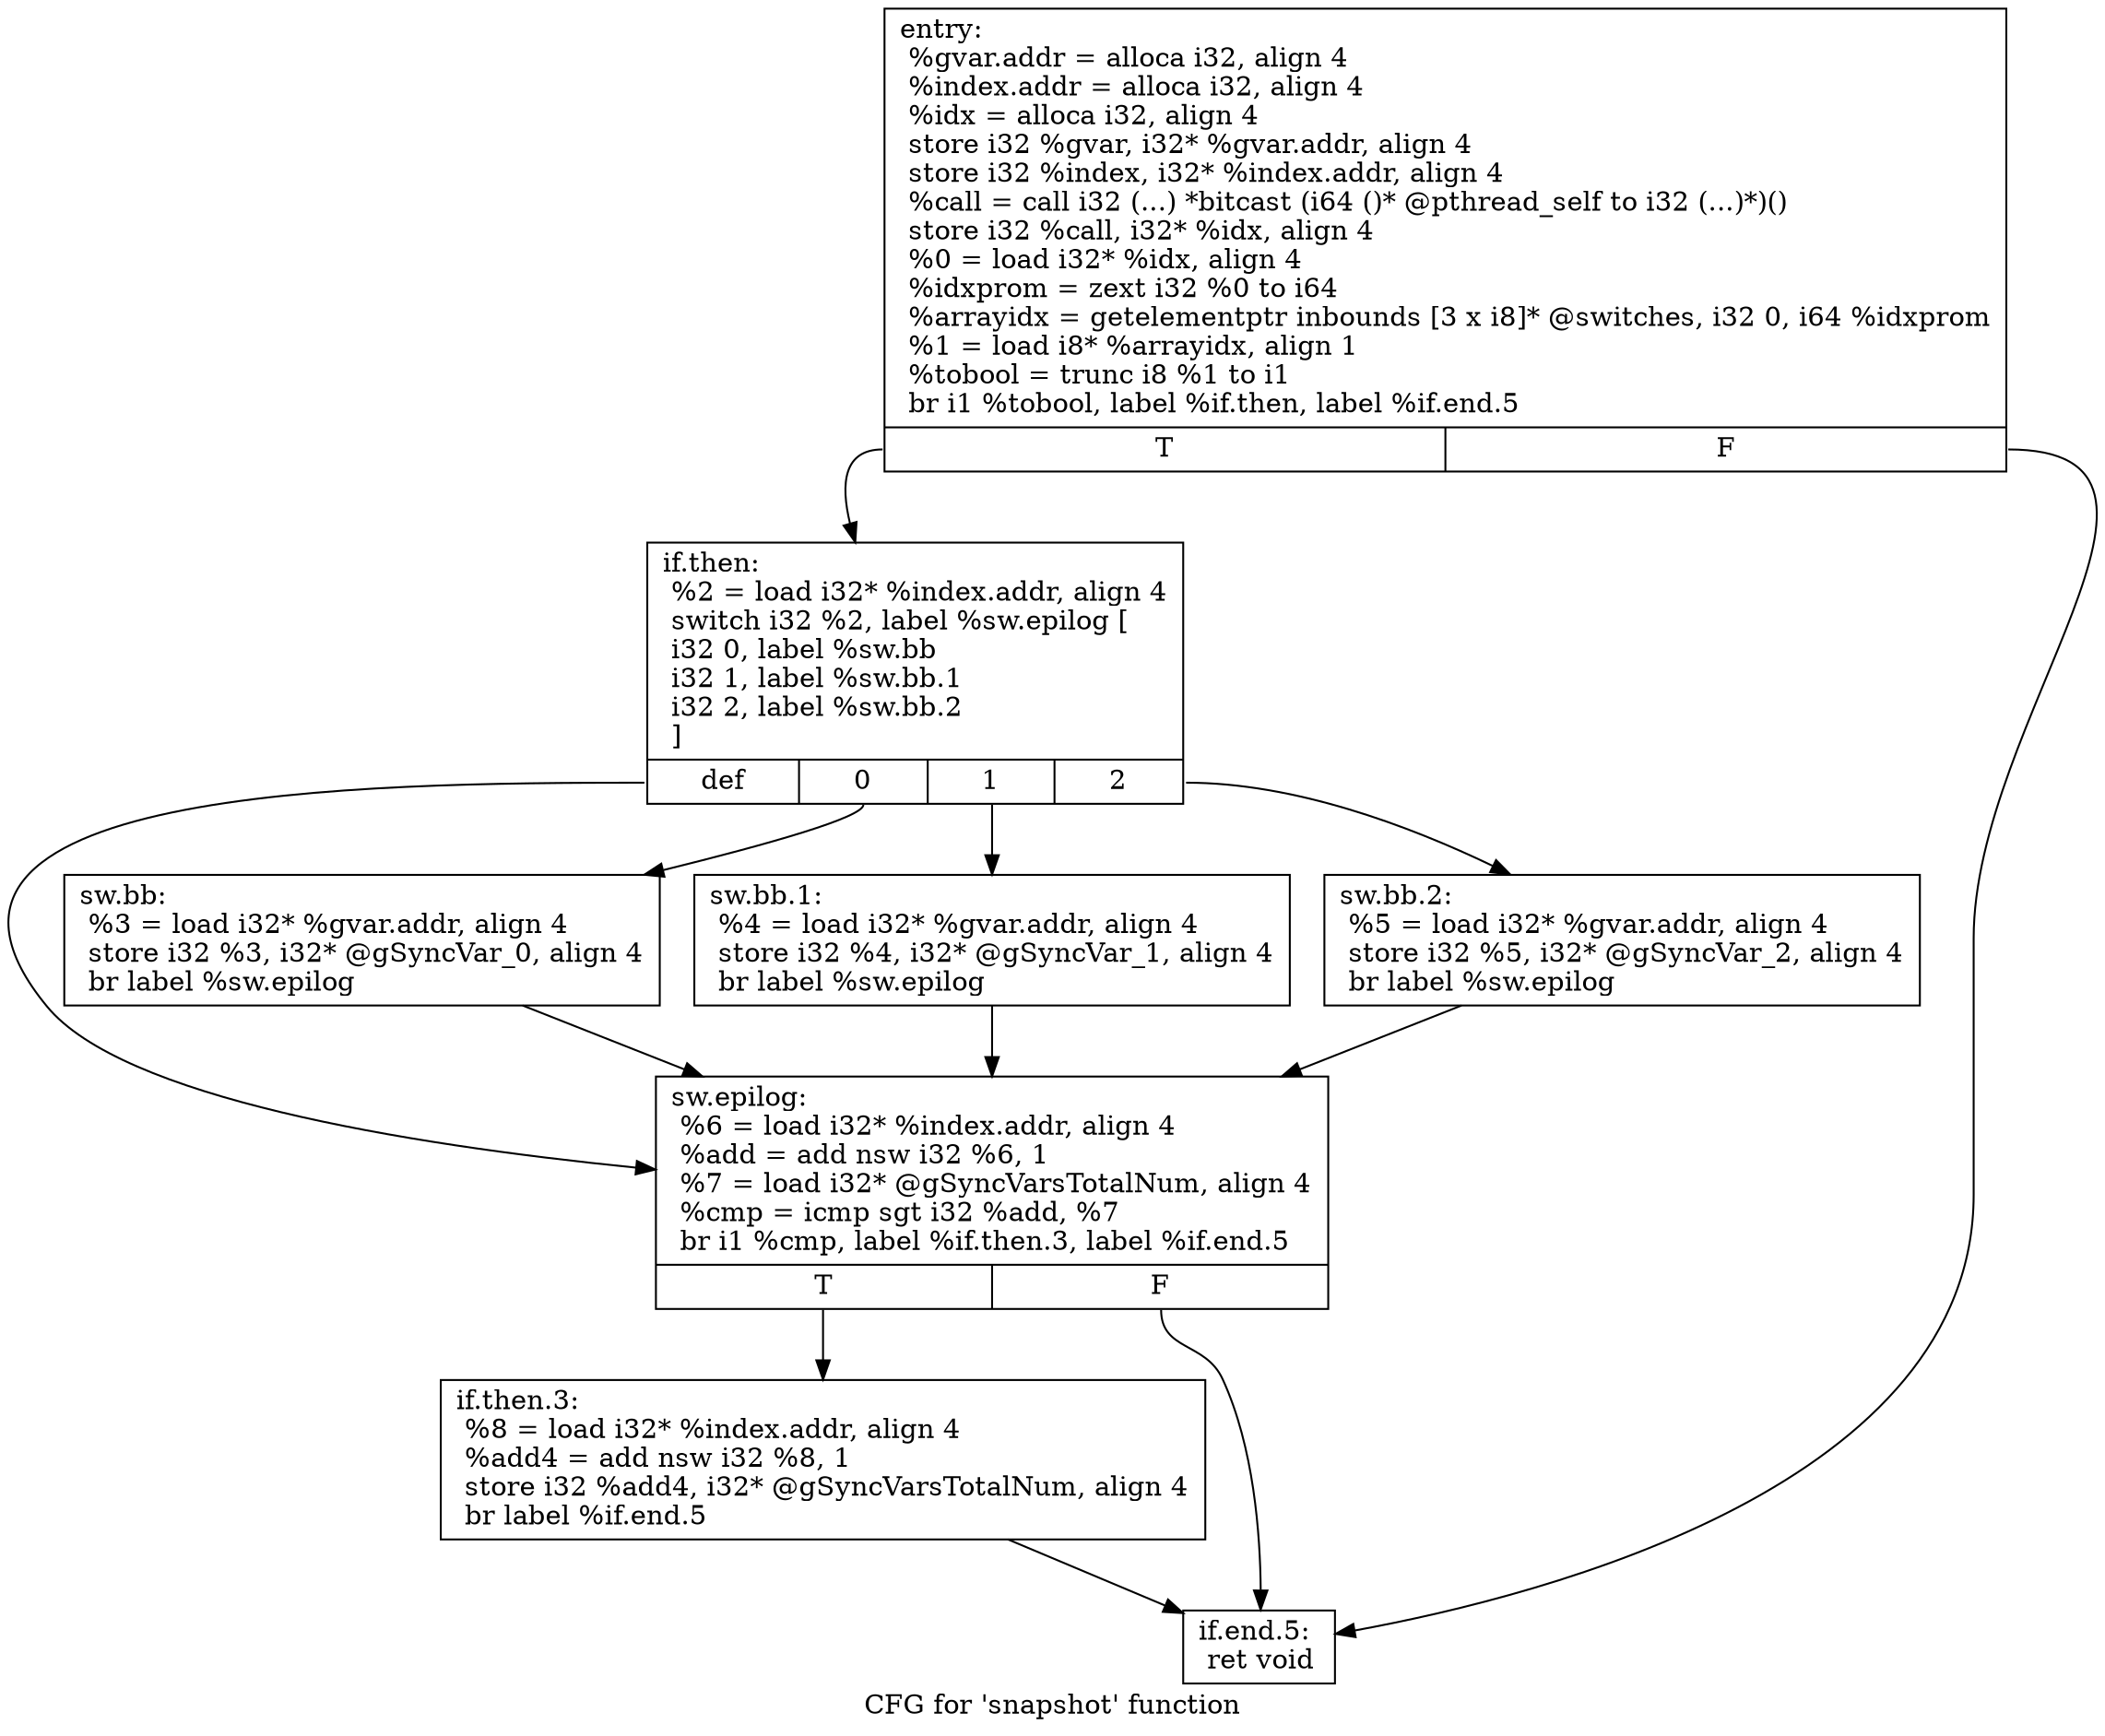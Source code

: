 digraph "CFG for 'snapshot' function" {
	label="CFG for 'snapshot' function";

	Node0x540fc20 [shape=record,label="{entry:\l  %gvar.addr = alloca i32, align 4\l  %index.addr = alloca i32, align 4\l  %idx = alloca i32, align 4\l  store i32 %gvar, i32* %gvar.addr, align 4\l  store i32 %index, i32* %index.addr, align 4\l  %call = call i32 (...) *bitcast (i64 ()* @pthread_self to i32 (...)*)()\l  store i32 %call, i32* %idx, align 4\l  %0 = load i32* %idx, align 4\l  %idxprom = zext i32 %0 to i64\l  %arrayidx = getelementptr inbounds [3 x i8]* @switches, i32 0, i64 %idxprom\l  %1 = load i8* %arrayidx, align 1\l  %tobool = trunc i8 %1 to i1\l  br i1 %tobool, label %if.then, label %if.end.5\l|{<s0>T|<s1>F}}"];
	Node0x540fc20:s0 -> Node0x540fc70;
	Node0x540fc20:s1 -> Node0x540fe50;
	Node0x540fc70 [shape=record,label="{if.then:                                          \l  %2 = load i32* %index.addr, align 4\l  switch i32 %2, label %sw.epilog [\l    i32 0, label %sw.bb\l    i32 1, label %sw.bb.1\l    i32 2, label %sw.bb.2\l  ]\l|{<s0>def|<s1>0|<s2>1|<s3>2}}"];
	Node0x540fc70:s0 -> Node0x540fdb0;
	Node0x540fc70:s1 -> Node0x540fcc0;
	Node0x540fc70:s2 -> Node0x540fd10;
	Node0x540fc70:s3 -> Node0x540fd60;
	Node0x540fcc0 [shape=record,label="{sw.bb:                                            \l  %3 = load i32* %gvar.addr, align 4\l  store i32 %3, i32* @gSyncVar_0, align 4\l  br label %sw.epilog\l}"];
	Node0x540fcc0 -> Node0x540fdb0;
	Node0x540fd10 [shape=record,label="{sw.bb.1:                                          \l  %4 = load i32* %gvar.addr, align 4\l  store i32 %4, i32* @gSyncVar_1, align 4\l  br label %sw.epilog\l}"];
	Node0x540fd10 -> Node0x540fdb0;
	Node0x540fd60 [shape=record,label="{sw.bb.2:                                          \l  %5 = load i32* %gvar.addr, align 4\l  store i32 %5, i32* @gSyncVar_2, align 4\l  br label %sw.epilog\l}"];
	Node0x540fd60 -> Node0x540fdb0;
	Node0x540fdb0 [shape=record,label="{sw.epilog:                                        \l  %6 = load i32* %index.addr, align 4\l  %add = add nsw i32 %6, 1\l  %7 = load i32* @gSyncVarsTotalNum, align 4\l  %cmp = icmp sgt i32 %add, %7\l  br i1 %cmp, label %if.then.3, label %if.end.5\l|{<s0>T|<s1>F}}"];
	Node0x540fdb0:s0 -> Node0x540fe00;
	Node0x540fdb0:s1 -> Node0x540fe50;
	Node0x540fe00 [shape=record,label="{if.then.3:                                        \l  %8 = load i32* %index.addr, align 4\l  %add4 = add nsw i32 %8, 1\l  store i32 %add4, i32* @gSyncVarsTotalNum, align 4\l  br label %if.end.5\l}"];
	Node0x540fe00 -> Node0x540fe50;
	Node0x540fe50 [shape=record,label="{if.end.5:                                         \l  ret void\l}"];
}
